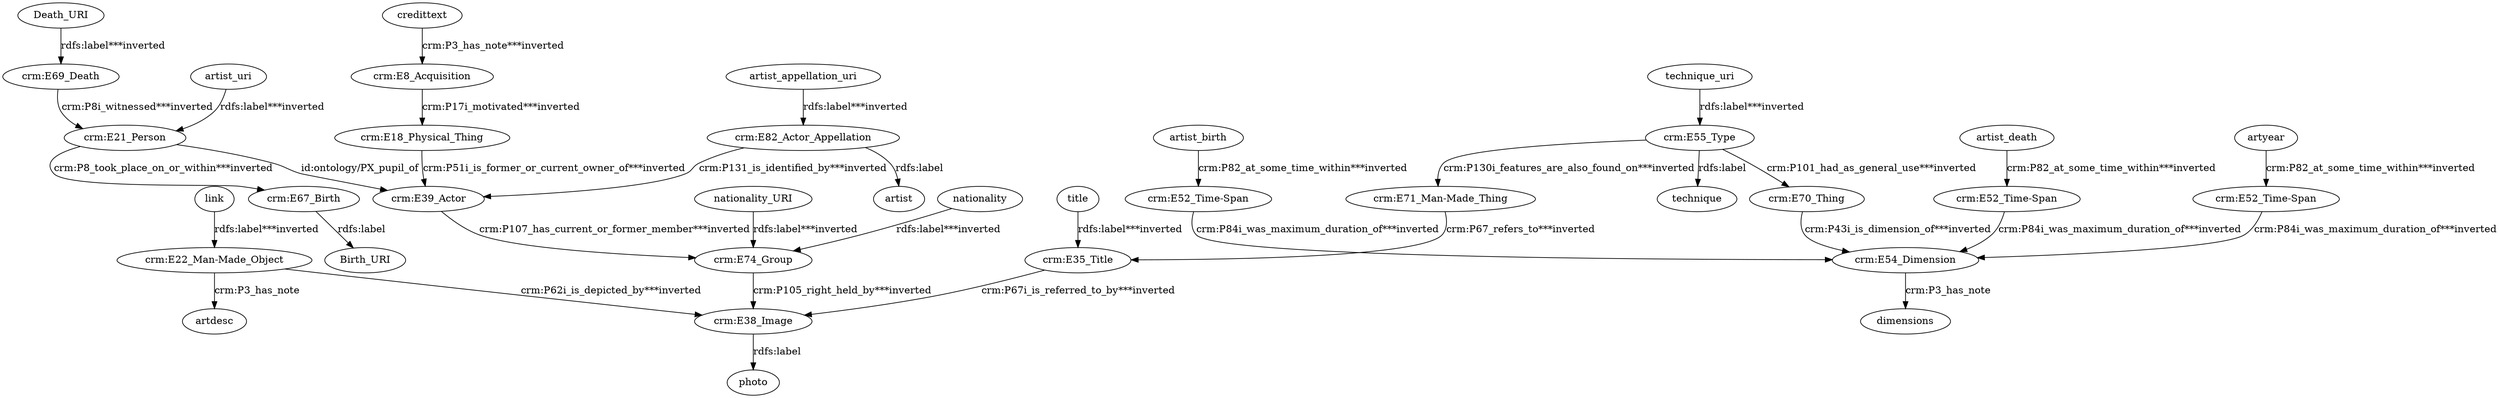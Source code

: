 digraph {
  Death_URI [type=attribute_name,label=Death_URI]
  "crm:E69_Death1" [type=class_uri,label="crm:E69_Death"]
  artist_appellation_uri [type=attribute_name,label=artist_appellation_uri]
  "crm:E82_Actor_Appellation1" [type=class_uri,label="crm:E82_Actor_Appellation"]
  artist_birth [type=attribute_name,label=artist_birth]
  "crm:E52_Time-Span2" [type=class_uri,label="crm:E52_Time-Span"]
  artist_death [type=attribute_name,label=artist_death]
  "crm:E52_Time-Span3" [type=class_uri,label="crm:E52_Time-Span"]
  artist_uri [type=attribute_name,label=artist_uri]
  "crm:E21_Person1" [type=class_uri,label="crm:E21_Person"]
  artyear [type=attribute_name,label=artyear]
  "crm:E52_Time-Span1" [type=class_uri,label="crm:E52_Time-Span"]
  credittext [type=attribute_name,label=credittext]
  "crm:E8_Acquisition1" [type=class_uri,label="crm:E8_Acquisition"]
  "crm:E18_Physical_Thing" [type=class_uri,label="crm:E18_Physical_Thing"]
  "crm:E39_Actor" [type=class_uri,label="crm:E39_Actor"]
  "crm:E67_Birth1" [type=class_uri,label="crm:E67_Birth"]
  "crm:E22_Man-Made_Object1" [type=class_uri,label="crm:E22_Man-Made_Object"]
  artdesc [type=attribute_name,label=artdesc]
  "crm:E38_Image1" [type=class_uri,label="crm:E38_Image"]
  "crm:E35_Title1" [type=class_uri,label="crm:E35_Title"]
  photo [type=attribute_name,label=photo]
  "crm:E74_Group1" [type=class_uri,label="crm:E74_Group"]
  "crm:E54_Dimension1" [type=class_uri,label="crm:E54_Dimension"]
  dimensions [type=attribute_name,label=dimensions]
  "crm:E55_Type1" [type=class_uri,label="crm:E55_Type"]
  "crm:E70_Thing" [type=class_uri,label="crm:E70_Thing"]
  "crm:E71_Man-Made_Thing" [type=class_uri,label="crm:E71_Man-Made_Thing"]
  technique [type=attribute_name,label=technique]
  Birth_URI [type=attribute_name,label=Birth_URI]
  artist [type=attribute_name,label=artist]
  link [type=attribute_name,label=link]
  nationality [type=attribute_name,label=nationality]
  nationality_URI [type=attribute_name,label=nationality_URI]
  technique_uri [type=attribute_name,label=technique_uri]
  title [type=attribute_name,label=title]
  Death_URI -> "crm:E69_Death1" [type=st_property_uri,label="rdfs:label***inverted"]
  artist_appellation_uri -> "crm:E82_Actor_Appellation1" [type=st_property_uri,label="rdfs:label***inverted"]
  artist_birth -> "crm:E52_Time-Span2" [type=st_property_uri,label="crm:P82_at_some_time_within***inverted"]
  artist_death -> "crm:E52_Time-Span3" [type=st_property_uri,label="crm:P82_at_some_time_within***inverted"]
  artist_uri -> "crm:E21_Person1" [type=st_property_uri,label="rdfs:label***inverted"]
  artyear -> "crm:E52_Time-Span1" [type=st_property_uri,label="crm:P82_at_some_time_within***inverted"]
  credittext -> "crm:E8_Acquisition1" [type=st_property_uri,label="crm:P3_has_note***inverted"]
  "crm:E18_Physical_Thing" -> "crm:E39_Actor" [type=direct_property_uri,label="crm:P51i_is_former_or_current_owner_of***inverted"]
  "crm:E21_Person1" -> "crm:E39_Actor" [label="id:ontology/PX_pupil_of",type=direct_property_uri]
  "crm:E21_Person1" -> "crm:E67_Birth1" [type=inherited,label="crm:P8_took_place_on_or_within***inverted"]
  "crm:E22_Man-Made_Object1" -> artdesc [label="crm:P3_has_note",type=st_property_uri]
  "crm:E22_Man-Made_Object1" -> "crm:E38_Image1" [type=inherited,label="crm:P62i_is_depicted_by***inverted"]
  "crm:E35_Title1" -> "crm:E38_Image1" [type=inherited,label="crm:P67i_is_referred_to_by***inverted"]
  "crm:E38_Image1" -> photo [label="rdfs:label",type=st_property_uri]
  "crm:E39_Actor" -> "crm:E74_Group1" [type=direct_property_uri,label="crm:P107_has_current_or_former_member***inverted"]
  "crm:E52_Time-Span1" -> "crm:E54_Dimension1" [type=direct_property_uri,label="crm:P84i_was_maximum_duration_of***inverted"]
  "crm:E52_Time-Span2" -> "crm:E54_Dimension1" [type=direct_property_uri,label="crm:P84i_was_maximum_duration_of***inverted"]
  "crm:E52_Time-Span3" -> "crm:E54_Dimension1" [type=direct_property_uri,label="crm:P84i_was_maximum_duration_of***inverted"]
  "crm:E54_Dimension1" -> dimensions [label="crm:P3_has_note",type=st_property_uri]
  "crm:E55_Type1" -> "crm:E70_Thing" [type=direct_property_uri,label="crm:P101_had_as_general_use***inverted"]
  "crm:E55_Type1" -> "crm:E71_Man-Made_Thing" [type=inherited,label="crm:P130i_features_are_also_found_on***inverted"]
  "crm:E55_Type1" -> technique [label="rdfs:label",type=st_property_uri]
  "crm:E67_Birth1" -> Birth_URI [label="rdfs:label",type=st_property_uri]
  "crm:E69_Death1" -> "crm:E21_Person1" [type=inherited,label="crm:P8i_witnessed***inverted"]
  "crm:E70_Thing" -> "crm:E54_Dimension1" [type=direct_property_uri,label="crm:P43i_is_dimension_of***inverted"]
  "crm:E71_Man-Made_Thing" -> "crm:E35_Title1" [type=inherited,label="crm:P67_refers_to***inverted"]
  "crm:E74_Group1" -> "crm:E38_Image1" [type=inherited,label="crm:P105_right_held_by***inverted"]
  "crm:E82_Actor_Appellation1" -> artist [label="rdfs:label",type=st_property_uri]
  "crm:E82_Actor_Appellation1" -> "crm:E39_Actor" [type=direct_property_uri,label="crm:P131_is_identified_by***inverted"]
  "crm:E8_Acquisition1" -> "crm:E18_Physical_Thing" [type=inherited,label="crm:P17i_motivated***inverted"]
  link -> "crm:E22_Man-Made_Object1" [type=st_property_uri,label="rdfs:label***inverted"]
  nationality -> "crm:E74_Group1" [type=st_property_uri,label="rdfs:label***inverted"]
  nationality_URI -> "crm:E74_Group1" [type=st_property_uri,label="rdfs:label***inverted"]
  technique_uri -> "crm:E55_Type1" [type=st_property_uri,label="rdfs:label***inverted"]
  title -> "crm:E35_Title1" [type=st_property_uri,label="rdfs:label***inverted"]
}
